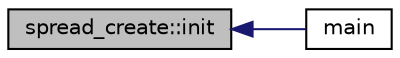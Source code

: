 digraph "spread_create::init"
{
  edge [fontname="Helvetica",fontsize="10",labelfontname="Helvetica",labelfontsize="10"];
  node [fontname="Helvetica",fontsize="10",shape=record];
  rankdir="LR";
  Node628 [label="spread_create::init",height=0.2,width=0.4,color="black", fillcolor="grey75", style="filled", fontcolor="black"];
  Node628 -> Node629 [dir="back",color="midnightblue",fontsize="10",style="solid",fontname="Helvetica"];
  Node629 [label="main",height=0.2,width=0.4,color="black", fillcolor="white", style="filled",URL="$d1/d2f/apps_2spread_2spread__create_8_c.html#a217dbf8b442f20279ea00b898af96f52"];
}
